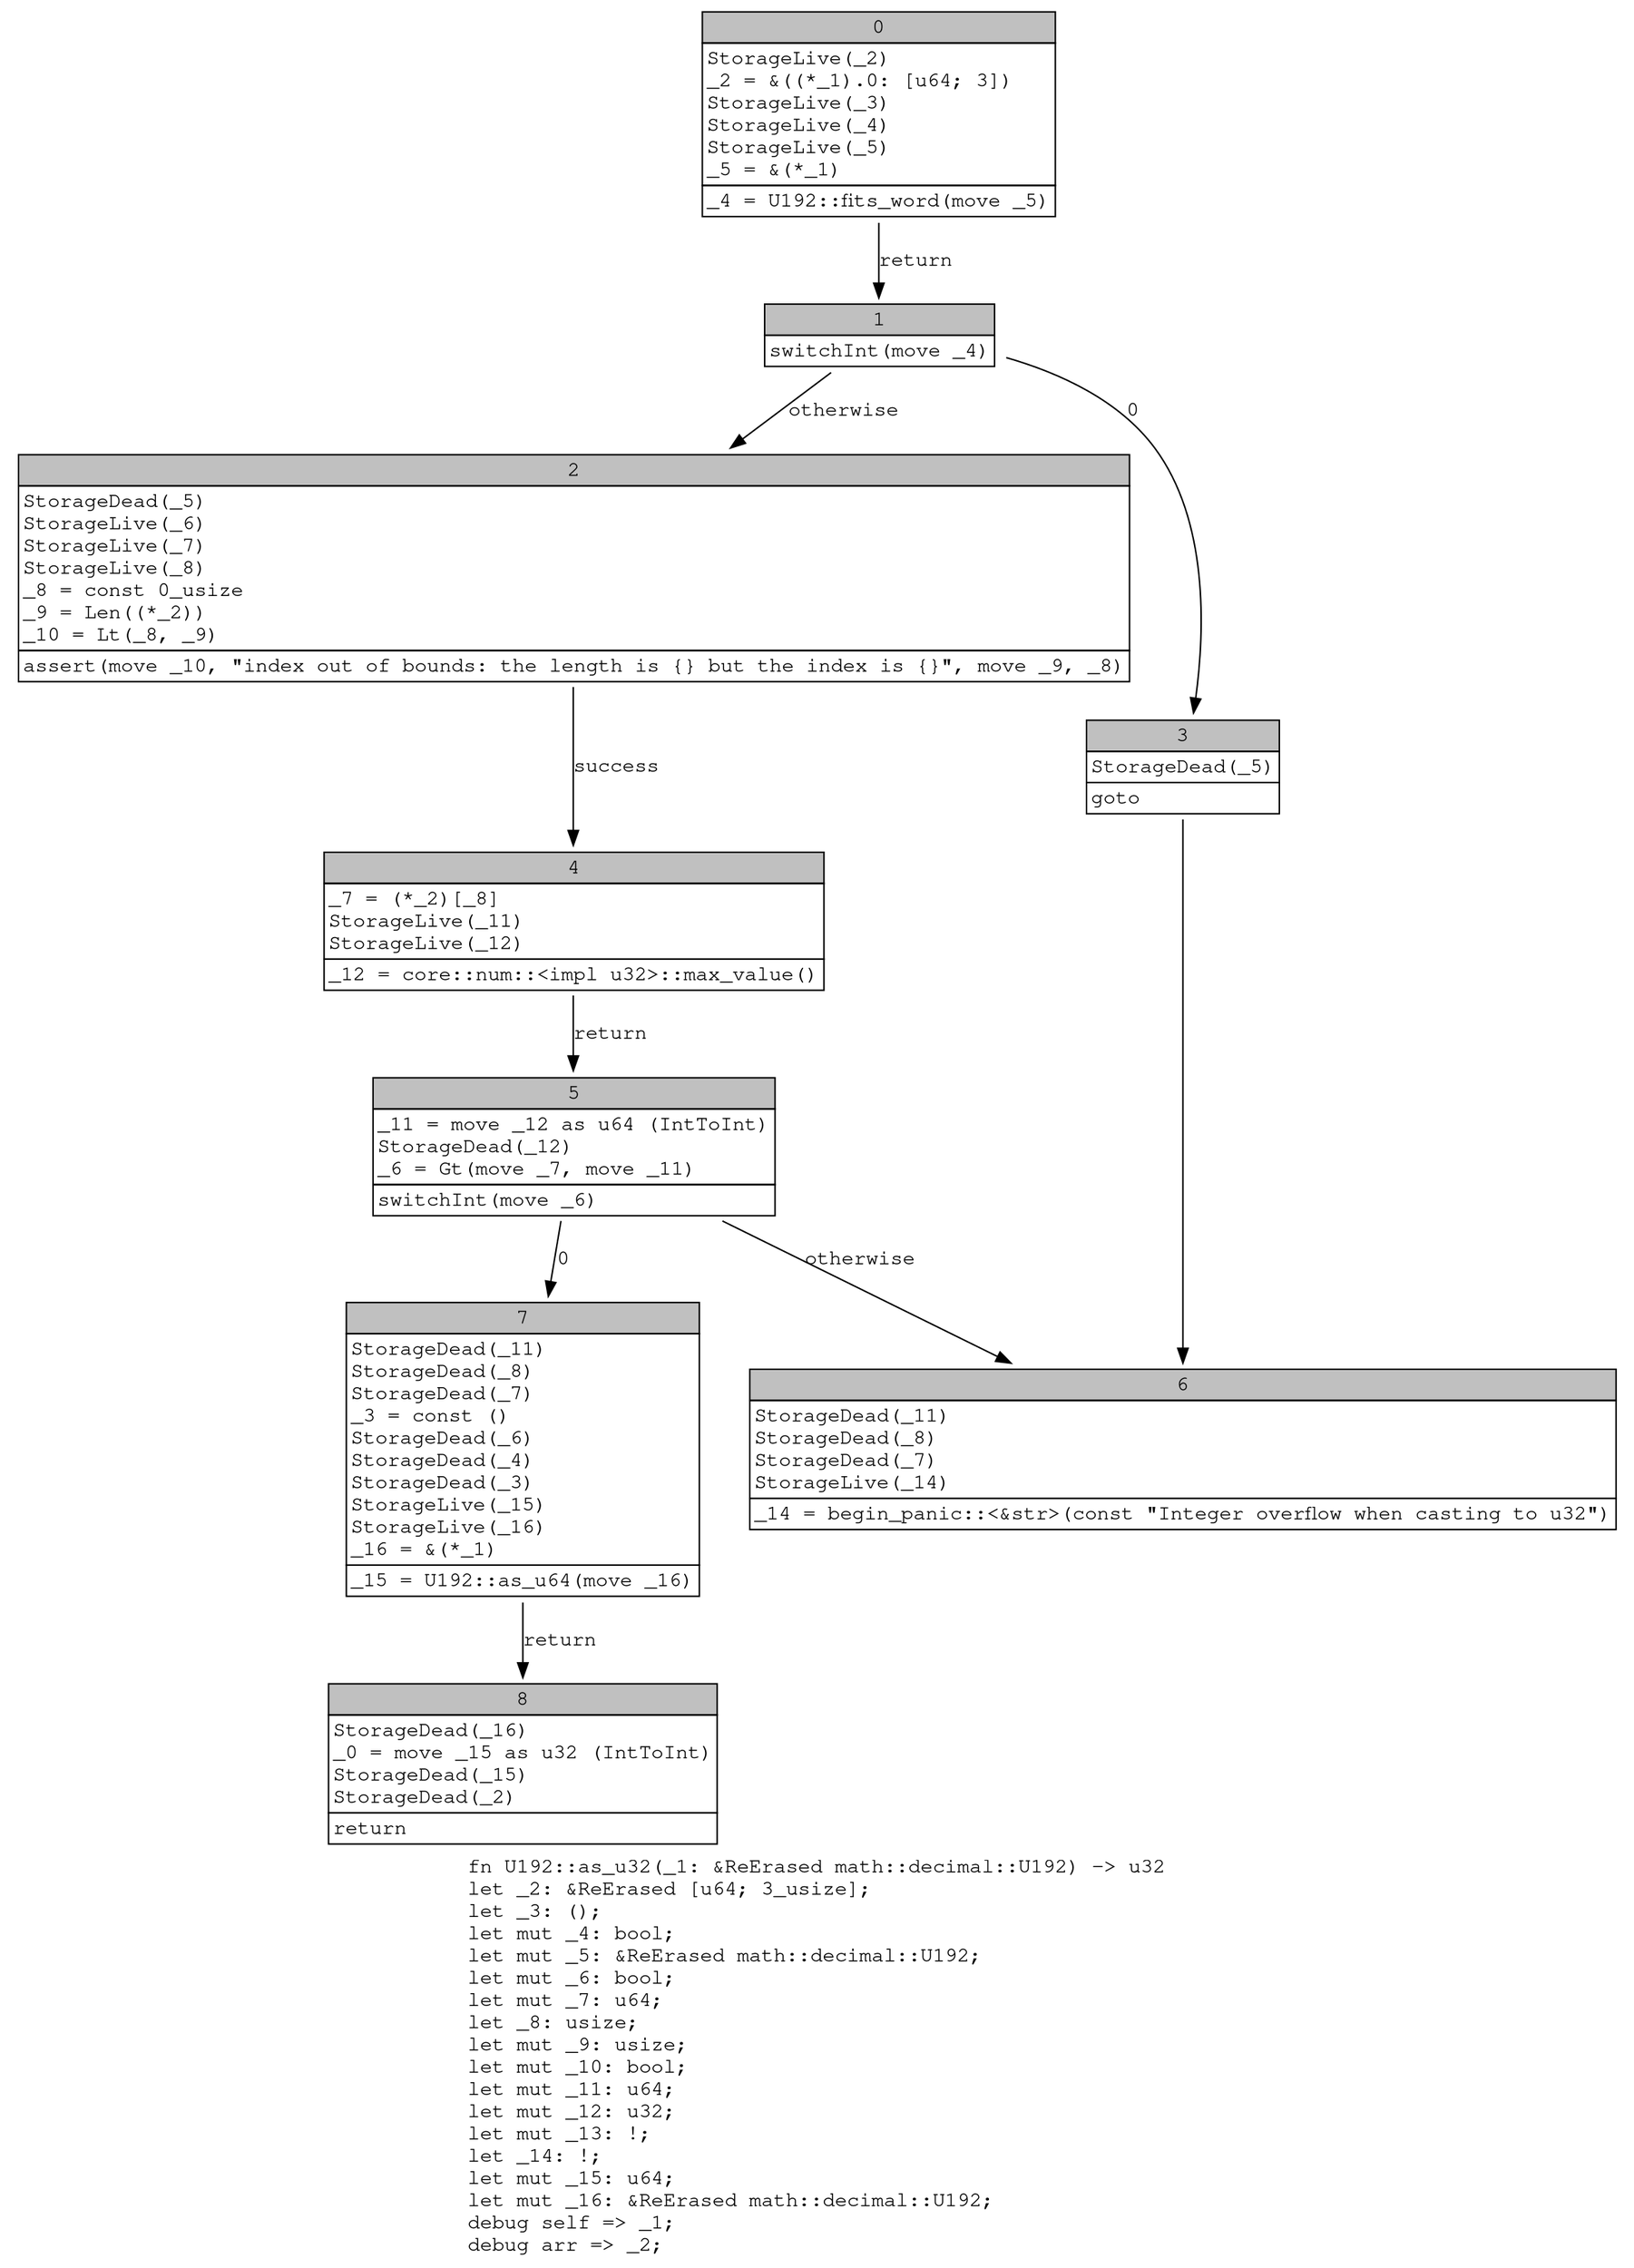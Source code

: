 digraph Mir_0_805 {
    graph [fontname="Courier, monospace"];
    node [fontname="Courier, monospace"];
    edge [fontname="Courier, monospace"];
    label=<fn U192::as_u32(_1: &amp;ReErased math::decimal::U192) -&gt; u32<br align="left"/>let _2: &amp;ReErased [u64; 3_usize];<br align="left"/>let _3: ();<br align="left"/>let mut _4: bool;<br align="left"/>let mut _5: &amp;ReErased math::decimal::U192;<br align="left"/>let mut _6: bool;<br align="left"/>let mut _7: u64;<br align="left"/>let _8: usize;<br align="left"/>let mut _9: usize;<br align="left"/>let mut _10: bool;<br align="left"/>let mut _11: u64;<br align="left"/>let mut _12: u32;<br align="left"/>let mut _13: !;<br align="left"/>let _14: !;<br align="left"/>let mut _15: u64;<br align="left"/>let mut _16: &amp;ReErased math::decimal::U192;<br align="left"/>debug self =&gt; _1;<br align="left"/>debug arr =&gt; _2;<br align="left"/>>;
    bb0__0_805 [shape="none", label=<<table border="0" cellborder="1" cellspacing="0"><tr><td bgcolor="gray" align="center" colspan="1">0</td></tr><tr><td align="left" balign="left">StorageLive(_2)<br/>_2 = &amp;((*_1).0: [u64; 3])<br/>StorageLive(_3)<br/>StorageLive(_4)<br/>StorageLive(_5)<br/>_5 = &amp;(*_1)<br/></td></tr><tr><td align="left">_4 = U192::fits_word(move _5)</td></tr></table>>];
    bb1__0_805 [shape="none", label=<<table border="0" cellborder="1" cellspacing="0"><tr><td bgcolor="gray" align="center" colspan="1">1</td></tr><tr><td align="left">switchInt(move _4)</td></tr></table>>];
    bb2__0_805 [shape="none", label=<<table border="0" cellborder="1" cellspacing="0"><tr><td bgcolor="gray" align="center" colspan="1">2</td></tr><tr><td align="left" balign="left">StorageDead(_5)<br/>StorageLive(_6)<br/>StorageLive(_7)<br/>StorageLive(_8)<br/>_8 = const 0_usize<br/>_9 = Len((*_2))<br/>_10 = Lt(_8, _9)<br/></td></tr><tr><td align="left">assert(move _10, &quot;index out of bounds: the length is {} but the index is {}&quot;, move _9, _8)</td></tr></table>>];
    bb3__0_805 [shape="none", label=<<table border="0" cellborder="1" cellspacing="0"><tr><td bgcolor="gray" align="center" colspan="1">3</td></tr><tr><td align="left" balign="left">StorageDead(_5)<br/></td></tr><tr><td align="left">goto</td></tr></table>>];
    bb4__0_805 [shape="none", label=<<table border="0" cellborder="1" cellspacing="0"><tr><td bgcolor="gray" align="center" colspan="1">4</td></tr><tr><td align="left" balign="left">_7 = (*_2)[_8]<br/>StorageLive(_11)<br/>StorageLive(_12)<br/></td></tr><tr><td align="left">_12 = core::num::&lt;impl u32&gt;::max_value()</td></tr></table>>];
    bb5__0_805 [shape="none", label=<<table border="0" cellborder="1" cellspacing="0"><tr><td bgcolor="gray" align="center" colspan="1">5</td></tr><tr><td align="left" balign="left">_11 = move _12 as u64 (IntToInt)<br/>StorageDead(_12)<br/>_6 = Gt(move _7, move _11)<br/></td></tr><tr><td align="left">switchInt(move _6)</td></tr></table>>];
    bb6__0_805 [shape="none", label=<<table border="0" cellborder="1" cellspacing="0"><tr><td bgcolor="gray" align="center" colspan="1">6</td></tr><tr><td align="left" balign="left">StorageDead(_11)<br/>StorageDead(_8)<br/>StorageDead(_7)<br/>StorageLive(_14)<br/></td></tr><tr><td align="left">_14 = begin_panic::&lt;&amp;str&gt;(const &quot;Integer overflow when casting to u32&quot;)</td></tr></table>>];
    bb7__0_805 [shape="none", label=<<table border="0" cellborder="1" cellspacing="0"><tr><td bgcolor="gray" align="center" colspan="1">7</td></tr><tr><td align="left" balign="left">StorageDead(_11)<br/>StorageDead(_8)<br/>StorageDead(_7)<br/>_3 = const ()<br/>StorageDead(_6)<br/>StorageDead(_4)<br/>StorageDead(_3)<br/>StorageLive(_15)<br/>StorageLive(_16)<br/>_16 = &amp;(*_1)<br/></td></tr><tr><td align="left">_15 = U192::as_u64(move _16)</td></tr></table>>];
    bb8__0_805 [shape="none", label=<<table border="0" cellborder="1" cellspacing="0"><tr><td bgcolor="gray" align="center" colspan="1">8</td></tr><tr><td align="left" balign="left">StorageDead(_16)<br/>_0 = move _15 as u32 (IntToInt)<br/>StorageDead(_15)<br/>StorageDead(_2)<br/></td></tr><tr><td align="left">return</td></tr></table>>];
    bb0__0_805 -> bb1__0_805 [label="return"];
    bb1__0_805 -> bb3__0_805 [label="0"];
    bb1__0_805 -> bb2__0_805 [label="otherwise"];
    bb2__0_805 -> bb4__0_805 [label="success"];
    bb3__0_805 -> bb6__0_805 [label=""];
    bb4__0_805 -> bb5__0_805 [label="return"];
    bb5__0_805 -> bb7__0_805 [label="0"];
    bb5__0_805 -> bb6__0_805 [label="otherwise"];
    bb7__0_805 -> bb8__0_805 [label="return"];
}
